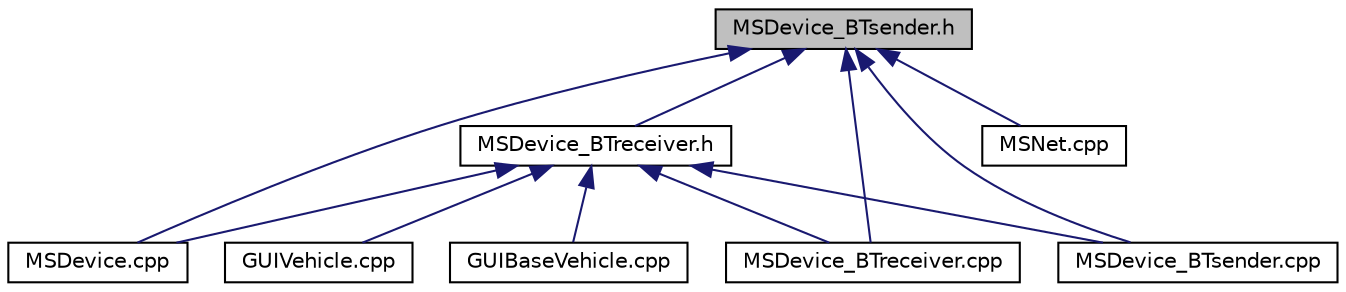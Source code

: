 digraph "MSDevice_BTsender.h"
{
  edge [fontname="Helvetica",fontsize="10",labelfontname="Helvetica",labelfontsize="10"];
  node [fontname="Helvetica",fontsize="10",shape=record];
  Node21 [label="MSDevice_BTsender.h",height=0.2,width=0.4,color="black", fillcolor="grey75", style="filled", fontcolor="black"];
  Node21 -> Node22 [dir="back",color="midnightblue",fontsize="10",style="solid",fontname="Helvetica"];
  Node22 [label="MSDevice_BTreceiver.h",height=0.2,width=0.4,color="black", fillcolor="white", style="filled",URL="$d1/dea/_m_s_device___b_treceiver_8h.html"];
  Node22 -> Node23 [dir="back",color="midnightblue",fontsize="10",style="solid",fontname="Helvetica"];
  Node23 [label="GUIBaseVehicle.cpp",height=0.2,width=0.4,color="black", fillcolor="white", style="filled",URL="$d7/d5b/_g_u_i_base_vehicle_8cpp.html"];
  Node22 -> Node24 [dir="back",color="midnightblue",fontsize="10",style="solid",fontname="Helvetica"];
  Node24 [label="GUIVehicle.cpp",height=0.2,width=0.4,color="black", fillcolor="white", style="filled",URL="$de/d1f/_g_u_i_vehicle_8cpp.html"];
  Node22 -> Node25 [dir="back",color="midnightblue",fontsize="10",style="solid",fontname="Helvetica"];
  Node25 [label="MSDevice.cpp",height=0.2,width=0.4,color="black", fillcolor="white", style="filled",URL="$d5/d76/_m_s_device_8cpp.html"];
  Node22 -> Node26 [dir="back",color="midnightblue",fontsize="10",style="solid",fontname="Helvetica"];
  Node26 [label="MSDevice_BTreceiver.cpp",height=0.2,width=0.4,color="black", fillcolor="white", style="filled",URL="$d2/dd3/_m_s_device___b_treceiver_8cpp.html"];
  Node22 -> Node27 [dir="back",color="midnightblue",fontsize="10",style="solid",fontname="Helvetica"];
  Node27 [label="MSDevice_BTsender.cpp",height=0.2,width=0.4,color="black", fillcolor="white", style="filled",URL="$d4/d47/_m_s_device___b_tsender_8cpp.html"];
  Node21 -> Node25 [dir="back",color="midnightblue",fontsize="10",style="solid",fontname="Helvetica"];
  Node21 -> Node26 [dir="back",color="midnightblue",fontsize="10",style="solid",fontname="Helvetica"];
  Node21 -> Node27 [dir="back",color="midnightblue",fontsize="10",style="solid",fontname="Helvetica"];
  Node21 -> Node28 [dir="back",color="midnightblue",fontsize="10",style="solid",fontname="Helvetica"];
  Node28 [label="MSNet.cpp",height=0.2,width=0.4,color="black", fillcolor="white", style="filled",URL="$d2/d23/_m_s_net_8cpp.html"];
}
